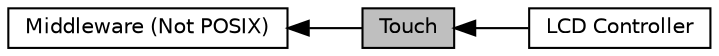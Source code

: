 digraph "Touch"
{
  edge [fontname="Helvetica",fontsize="10",labelfontname="Helvetica",labelfontsize="10"];
  node [fontname="Helvetica",fontsize="10",shape=box];
  rankdir=LR;
  Node3 [label="LCD Controller",height=0.2,width=0.4,color="black", fillcolor="white", style="filled",URL="$d7/d37/group__R__SW__PKG__93__TOUCH__LCD.html",tooltip="Touch Panel LCD Controller."];
  Node2 [label="Middleware (Not POSIX)",height=0.2,width=0.4,color="black", fillcolor="white", style="filled",URL="$d2/dbc/group__R__SW__PKG__93__NONOS__MIDDLEWARE.html",tooltip="Middleware."];
  Node1 [label="Touch",height=0.2,width=0.4,color="black", fillcolor="grey75", style="filled", fontcolor="black",tooltip="Touch Panel Interface."];
  Node2->Node1 [shape=plaintext, dir="back", style="solid"];
  Node1->Node3 [shape=plaintext, dir="back", style="solid"];
}
